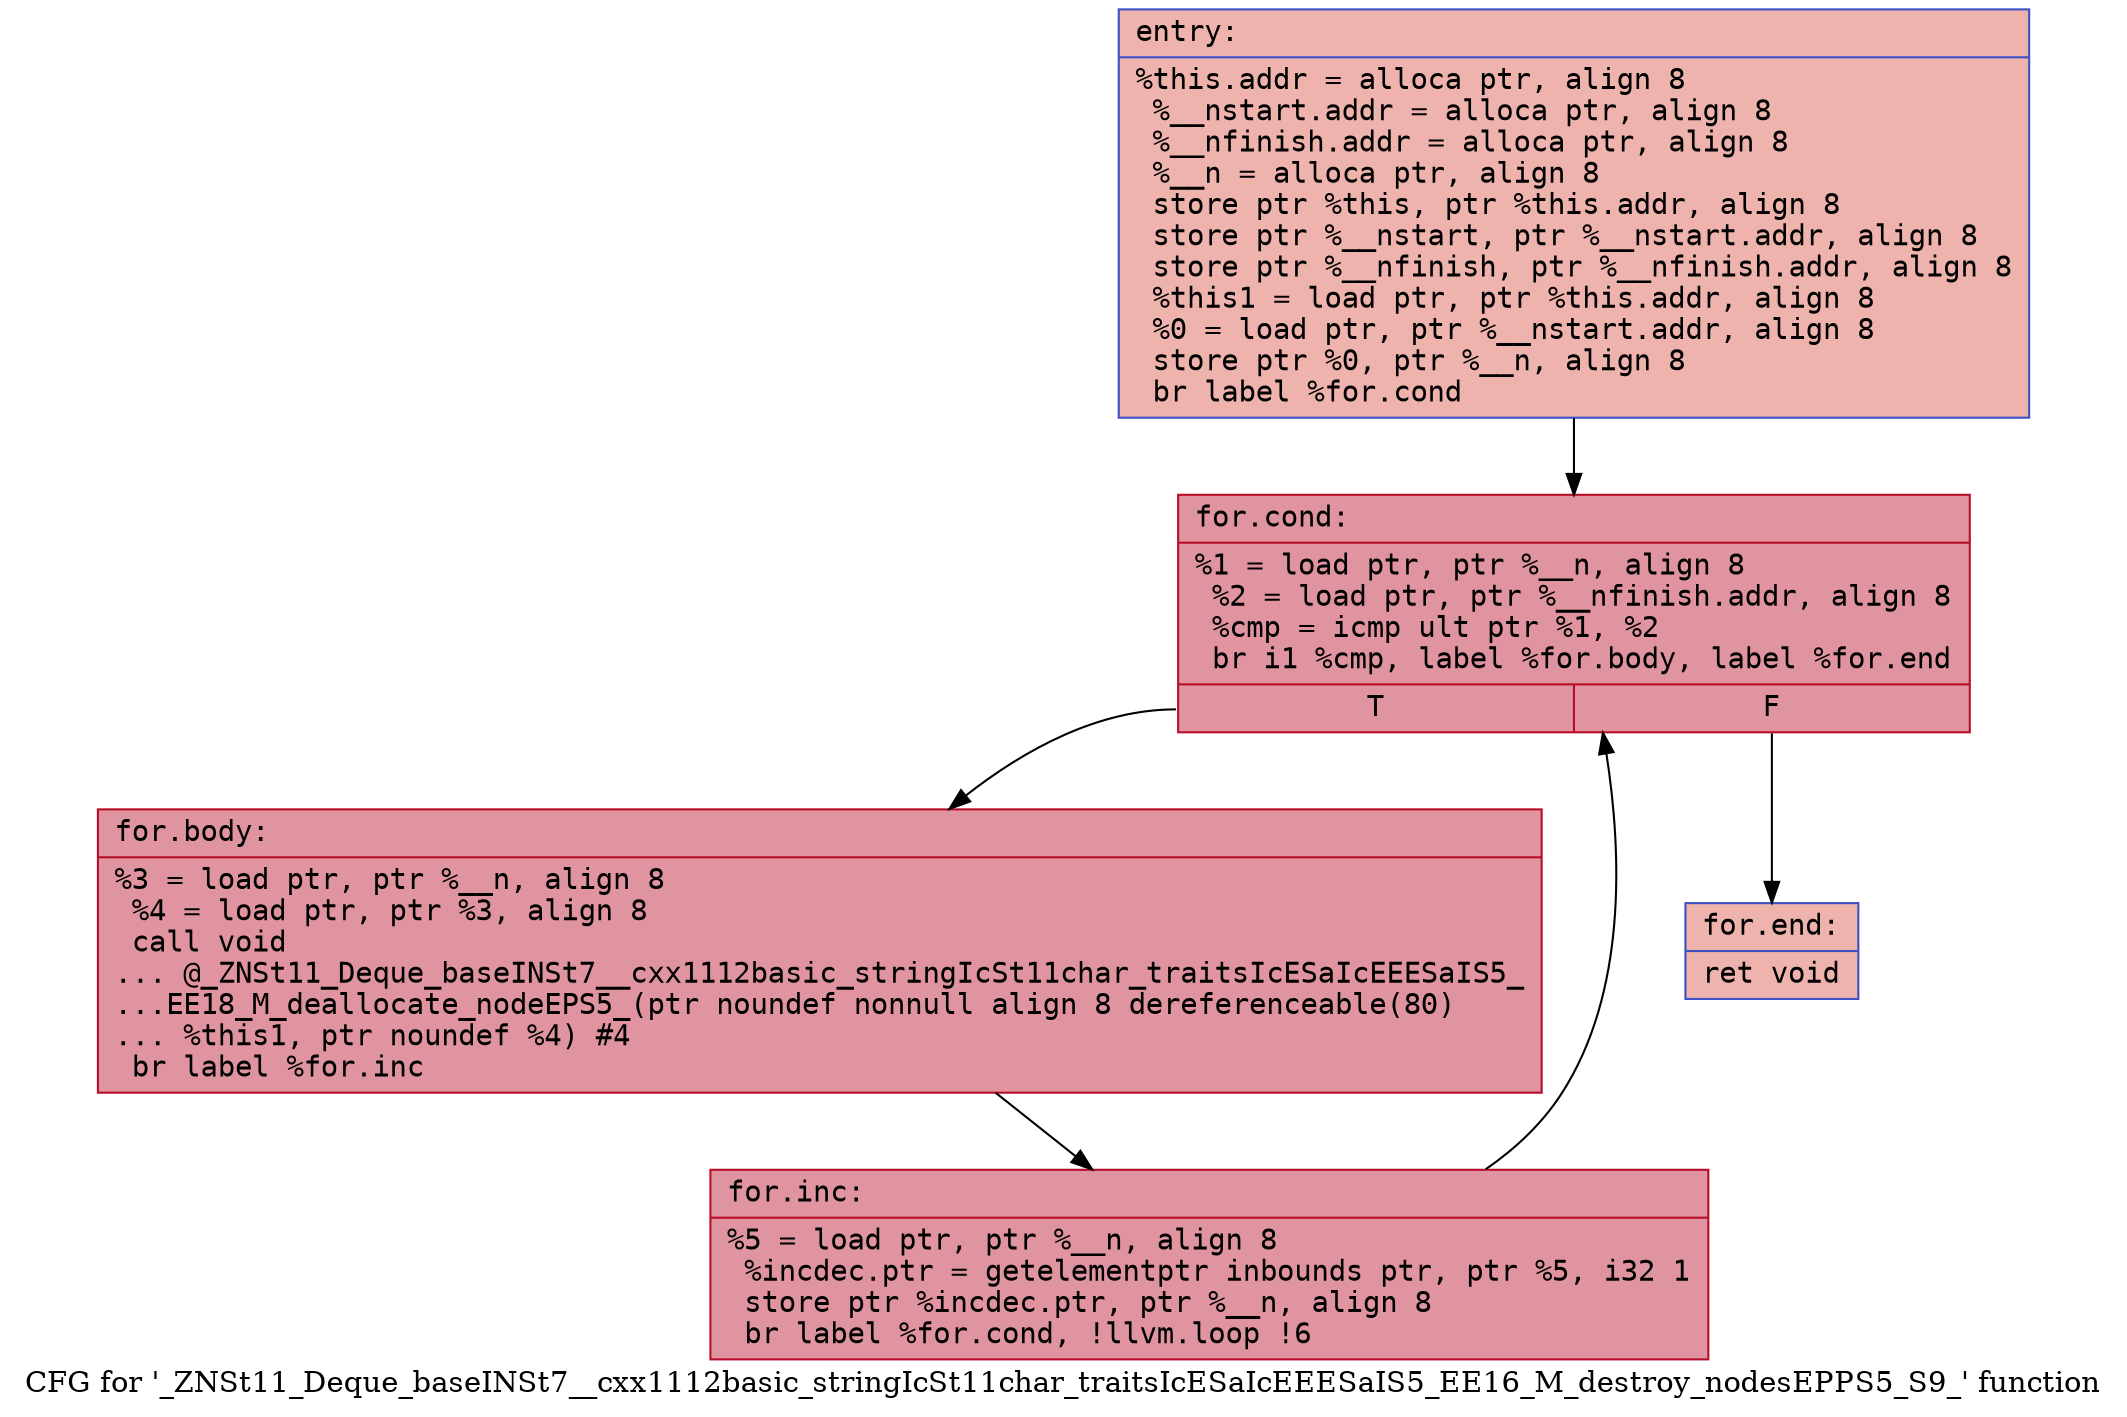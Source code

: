 digraph "CFG for '_ZNSt11_Deque_baseINSt7__cxx1112basic_stringIcSt11char_traitsIcESaIcEEESaIS5_EE16_M_destroy_nodesEPPS5_S9_' function" {
	label="CFG for '_ZNSt11_Deque_baseINSt7__cxx1112basic_stringIcSt11char_traitsIcESaIcEEESaIS5_EE16_M_destroy_nodesEPPS5_S9_' function";

	Node0x5651cd8cf9c0 [shape=record,color="#3d50c3ff", style=filled, fillcolor="#d6524470" fontname="Courier",label="{entry:\l|  %this.addr = alloca ptr, align 8\l  %__nstart.addr = alloca ptr, align 8\l  %__nfinish.addr = alloca ptr, align 8\l  %__n = alloca ptr, align 8\l  store ptr %this, ptr %this.addr, align 8\l  store ptr %__nstart, ptr %__nstart.addr, align 8\l  store ptr %__nfinish, ptr %__nfinish.addr, align 8\l  %this1 = load ptr, ptr %this.addr, align 8\l  %0 = load ptr, ptr %__nstart.addr, align 8\l  store ptr %0, ptr %__n, align 8\l  br label %for.cond\l}"];
	Node0x5651cd8cf9c0 -> Node0x5651cd8cfeb0[tooltip="entry -> for.cond\nProbability 100.00%" ];
	Node0x5651cd8cfeb0 [shape=record,color="#b70d28ff", style=filled, fillcolor="#b70d2870" fontname="Courier",label="{for.cond:\l|  %1 = load ptr, ptr %__n, align 8\l  %2 = load ptr, ptr %__nfinish.addr, align 8\l  %cmp = icmp ult ptr %1, %2\l  br i1 %cmp, label %for.body, label %for.end\l|{<s0>T|<s1>F}}"];
	Node0x5651cd8cfeb0:s0 -> Node0x5651cd8d00e0[tooltip="for.cond -> for.body\nProbability 96.88%" ];
	Node0x5651cd8cfeb0:s1 -> Node0x5651cd8d0160[tooltip="for.cond -> for.end\nProbability 3.12%" ];
	Node0x5651cd8d00e0 [shape=record,color="#b70d28ff", style=filled, fillcolor="#b70d2870" fontname="Courier",label="{for.body:\l|  %3 = load ptr, ptr %__n, align 8\l  %4 = load ptr, ptr %3, align 8\l  call void\l... @_ZNSt11_Deque_baseINSt7__cxx1112basic_stringIcSt11char_traitsIcESaIcEEESaIS5_\l...EE18_M_deallocate_nodeEPS5_(ptr noundef nonnull align 8 dereferenceable(80)\l... %this1, ptr noundef %4) #4\l  br label %for.inc\l}"];
	Node0x5651cd8d00e0 -> Node0x5651cd8d0810[tooltip="for.body -> for.inc\nProbability 100.00%" ];
	Node0x5651cd8d0810 [shape=record,color="#b70d28ff", style=filled, fillcolor="#b70d2870" fontname="Courier",label="{for.inc:\l|  %5 = load ptr, ptr %__n, align 8\l  %incdec.ptr = getelementptr inbounds ptr, ptr %5, i32 1\l  store ptr %incdec.ptr, ptr %__n, align 8\l  br label %for.cond, !llvm.loop !6\l}"];
	Node0x5651cd8d0810 -> Node0x5651cd8cfeb0[tooltip="for.inc -> for.cond\nProbability 100.00%" ];
	Node0x5651cd8d0160 [shape=record,color="#3d50c3ff", style=filled, fillcolor="#d6524470" fontname="Courier",label="{for.end:\l|  ret void\l}"];
}
